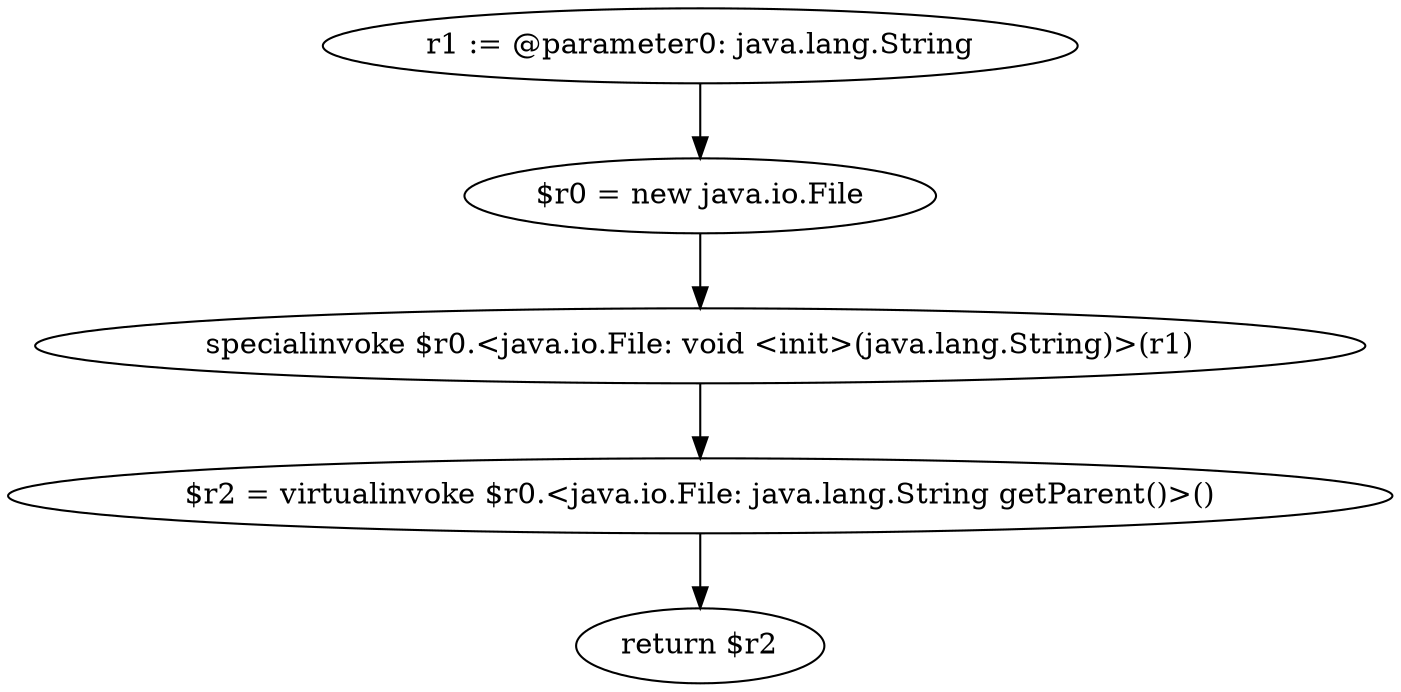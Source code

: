 digraph "unitGraph" {
    "r1 := @parameter0: java.lang.String"
    "$r0 = new java.io.File"
    "specialinvoke $r0.<java.io.File: void <init>(java.lang.String)>(r1)"
    "$r2 = virtualinvoke $r0.<java.io.File: java.lang.String getParent()>()"
    "return $r2"
    "r1 := @parameter0: java.lang.String"->"$r0 = new java.io.File";
    "$r0 = new java.io.File"->"specialinvoke $r0.<java.io.File: void <init>(java.lang.String)>(r1)";
    "specialinvoke $r0.<java.io.File: void <init>(java.lang.String)>(r1)"->"$r2 = virtualinvoke $r0.<java.io.File: java.lang.String getParent()>()";
    "$r2 = virtualinvoke $r0.<java.io.File: java.lang.String getParent()>()"->"return $r2";
}
